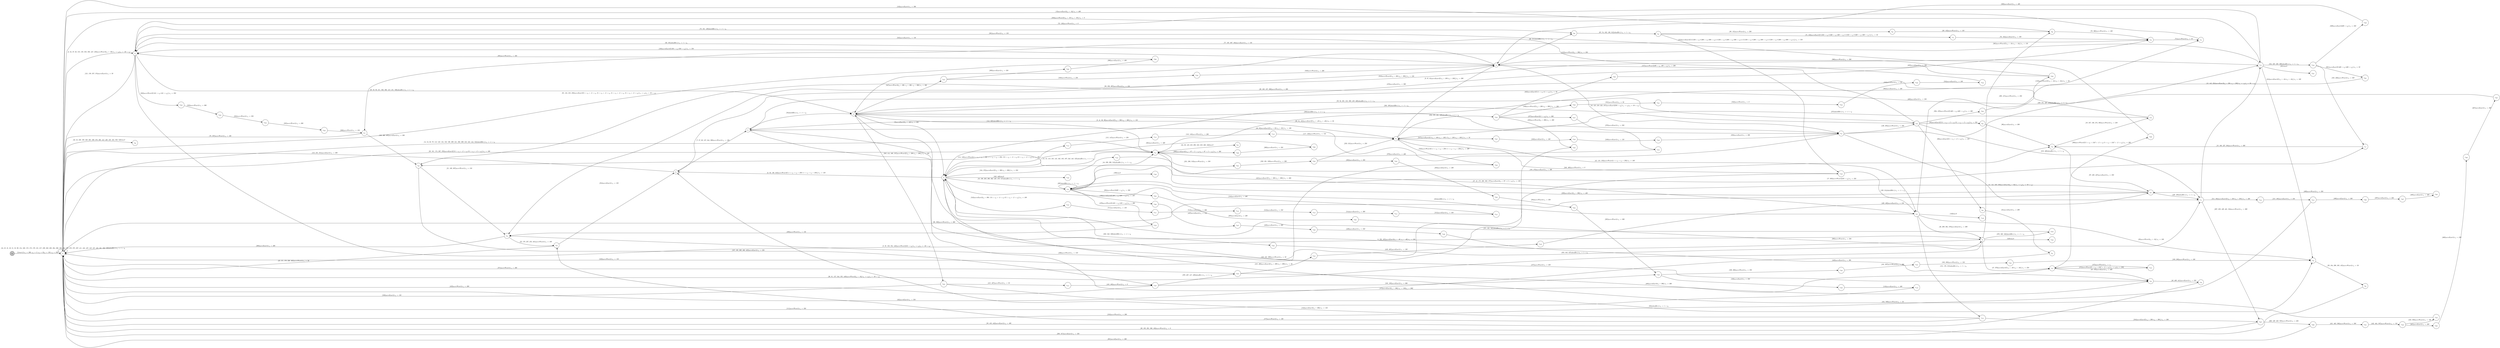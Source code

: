 digraph EFSM{
  graph [rankdir="LR", fontname="Latin Modern Math"];
  node [color="black", fillcolor="white", shape="circle", style="filled", fontname="Latin Modern Math"];
  edge [fontname="Latin Modern Math"];

  s0[fillcolor="gray", label=<s<sub>0</sub>>];
  s1[label=<s<sub>1</sub>>];
  s2[label=<s<sub>2</sub>>];
  s3[label=<s<sub>3</sub>>];
  s4[label=<s<sub>4</sub>>];
  s5[label=<s<sub>5</sub>>];
  s6[label=<s<sub>6</sub>>];
  s7[label=<s<sub>7</sub>>];
  s8[label=<s<sub>8</sub>>];
  s9[label=<s<sub>9</sub>>];
  s10[label=<s<sub>10</sub>>];
  s11[label=<s<sub>11</sub>>];
  s12[label=<s<sub>12</sub>>];
  s14[label=<s<sub>14</sub>>];
  s16[label=<s<sub>16</sub>>];
  s17[label=<s<sub>17</sub>>];
  s18[label=<s<sub>18</sub>>];
  s19[label=<s<sub>19</sub>>];
  s20[label=<s<sub>20</sub>>];
  s21[label=<s<sub>21</sub>>];
  s22[label=<s<sub>22</sub>>];
  s27[label=<s<sub>27</sub>>];
  s28[label=<s<sub>28</sub>>];
  s29[label=<s<sub>29</sub>>];
  s32[label=<s<sub>32</sub>>];
  s47[label=<s<sub>47</sub>>];
  s48[label=<s<sub>48</sub>>];
  s49[label=<s<sub>49</sub>>];
  s59[label=<s<sub>59</sub>>];
  s60[label=<s<sub>60</sub>>];
  s61[label=<s<sub>61</sub>>];
  s64[label=<s<sub>64</sub>>];
  s66[label=<s<sub>66</sub>>];
  s67[label=<s<sub>67</sub>>];
  s68[label=<s<sub>68</sub>>];
  s69[label=<s<sub>69</sub>>];
  s70[label=<s<sub>70</sub>>];
  s71[label=<s<sub>71</sub>>];
  s75[label=<s<sub>75</sub>>];
  s77[label=<s<sub>77</sub>>];
  s95[label=<s<sub>95</sub>>];
  s97[label=<s<sub>97</sub>>];
  s107[label=<s<sub>107</sub>>];
  s108[label=<s<sub>108</sub>>];
  s109[label=<s<sub>109</sub>>];
  s110[label=<s<sub>110</sub>>];
  s114[label=<s<sub>114</sub>>];
  s115[label=<s<sub>115</sub>>];
  s116[label=<s<sub>116</sub>>];
  s138[label=<s<sub>138</sub>>];
  s140[label=<s<sub>140</sub>>];
  s151[label=<s<sub>151</sub>>];
  s163[label=<s<sub>163</sub>>];
  s164[label=<s<sub>164</sub>>];
  s184[label=<s<sub>184</sub>>];
  s190[label=<s<sub>190</sub>>];
  s191[label=<s<sub>191</sub>>];
  s192[label=<s<sub>192</sub>>];
  s199[label=<s<sub>199</sub>>];
  s204[label=<s<sub>204</sub>>];
  s205[label=<s<sub>205</sub>>];
  s207[label=<s<sub>207</sub>>];
  s214[label=<s<sub>214</sub>>];
  s215[label=<s<sub>215</sub>>];
  s221[label=<s<sub>221</sub>>];
  s231[label=<s<sub>231</sub>>];
  s232[label=<s<sub>232</sub>>];
  s234[label=<s<sub>234</sub>>];
  s235[label=<s<sub>235</sub>>];
  s247[label=<s<sub>247</sub>>];
  s248[label=<s<sub>248</sub>>];
  s249[label=<s<sub>249</sub>>];
  s260[label=<s<sub>260</sub>>];
  s270[label=<s<sub>270</sub>>];
  s277[label=<s<sub>277</sub>>];
  s278[label=<s<sub>278</sub>>];
  s282[label=<s<sub>282</sub>>];
  s283[label=<s<sub>283</sub>>];
  s284[label=<s<sub>284</sub>>];
  s299[label=<s<sub>299</sub>>];
  s300[label=<s<sub>300</sub>>];
  s322[label=<s<sub>322</sub>>];
  s329[label=<s<sub>329</sub>>];
  s332[label=<s<sub>332</sub>>];
  s333[label=<s<sub>333</sub>>];
  s334[label=<s<sub>334</sub>>];
  s335[label=<s<sub>335</sub>>];
  s347[label=<s<sub>347</sub>>];
  s348[label=<s<sub>348</sub>>];
  s361[label=<s<sub>361</sub>>];
  s370[label=<s<sub>370</sub>>];
  s380[label=<s<sub>380</sub>>];
  s383[label=<s<sub>383</sub>>];
  s389[label=<s<sub>389</sub>>];
  s390[label=<s<sub>390</sub>>];
  s394[label=<s<sub>394</sub>>];
  s395[label=<s<sub>395</sub>>];
  s402[label=<s<sub>402</sub>>];
  s415[label=<s<sub>415</sub>>];
  s418[label=<s<sub>418</sub>>];
  s419[label=<s<sub>419</sub>>];
  s431[label=<s<sub>431</sub>>];
  s432[label=<s<sub>432</sub>>];
  s433[label=<s<sub>433</sub>>];
  s436[label=<s<sub>436</sub>>];
  s437[label=<s<sub>437</sub>>];
  s438[label=<s<sub>438</sub>>];
  s439[label=<s<sub>439</sub>>];
  s465[label=<s<sub>465</sub>>];
  s466[label=<s<sub>466</sub>>];
  s467[label=<s<sub>467</sub>>];
  s474[label=<s<sub>474</sub>>];
  s479[label=<s<sub>479</sub>>];
  s496[label=<s<sub>496</sub>>];
  s497[label=<s<sub>497</sub>>];
  s498[label=<s<sub>498</sub>>];
  s510[label=<s<sub>510</sub>>];
  s511[label=<s<sub>511</sub>>];
  s512[label=<s<sub>512</sub>>];
  s513[label=<s<sub>513</sub>>];
  s514[label=<s<sub>514</sub>>];
  s515[label=<s<sub>515</sub>>];
  s522[label=<s<sub>522</sub>>];
  s528[label=<s<sub>528</sub>>];
  s530[label=<s<sub>530</sub>>];
  s531[label=<s<sub>531</sub>>];
  s532[label=<s<sub>532</sub>>];
  s533[label=<s<sub>533</sub>>];
  s534[label=<s<sub>534</sub>>];

  s0->s1[label=<<i> [1]start:2/o<sub>1</sub> := 200, o<sub>2</sub> := 3, o<sub>3</sub> := 0&#91;r<sub>3</sub> := 150, r<sub>2</sub> := 250&#93;</i>>];
  s4->s5[label=<<i> [5]moveEast:0&#91;r<sub>3</sub> &gt; -49&#93;/o<sub>1</sub> := 200</i>>];
  s5->s6[label=<<i> [6, 56, 136, 243]moveWest:0&#91;!(-1 &times; r<sub>3</sub> + r<sub>2</sub> &gt; 250&or;-1 &times; r<sub>3</sub> + r<sub>2</sub> &gt; 250)&#93;/o<sub>1</sub> := 150</i>>];
  s11->s12[label=<<i> [12, 142, 224]moveEast:0&#91;r<sub>2</sub> &gt; 250, r<sub>2</sub> &gt; 250&#93;/o<sub>1</sub> := r<sub>2</sub>&#91;r<sub>2</sub> := 50 + r<sub>2</sub>&#93;</i>>];
  s12->s1[label=<<i> [13]moveEast:0&#91;r<sub>3</sub> &gt; -34&#93;/o<sub>1</sub> := 400</i>>];
  s16->s17[label=<<i> [17, 303]moveWest:0&#91;450 &gt; r<sub>2</sub>&#93;/o<sub>1</sub> := 350</i>>];
  s27->s28[label=<<i> [28]moveWest:0&#91;r<sub>3</sub> &gt; -34&#93;/o<sub>1</sub> := 100</i>>];
  s10->s7[label=<<i> [40, 85]moveEast:0&#91;!(r<sub>3</sub> &gt; 33&or;r<sub>3</sub> &gt; 33)&#93;/o<sub>1</sub> := 100</i>>];
  s27->s16[label=<<i> [43]shieldHit:1/o<sub>1</sub> := -1 + i<sub>0</sub></i>>];
  s14->s27[label=<<i> [27, 45, 175, 268, 363, 377]moveEast:0&#91;r<sub>2</sub> &gt; 97 + 2 &times; r<sub>3</sub>&#93;/o<sub>1</sub> := 150</i>>];
  s27->s3[label=<<i> [46, 269, 364, 378]moveEast:0/o<sub>1</sub> := 200</i>>];
  s3->s47[label=<<i> [47, 379]moveEast:0&#91;!(r<sub>3</sub> &gt; -49&or;r<sub>3</sub> &gt; -49)&#93;/o<sub>1</sub> := 250</i>>];
  s47->s48[label=<<i> [48, 476]moveEast:0/o<sub>1</sub> := 300</i>>];
  s7->s4[label=<<i> [58]shieldHit:1/o<sub>1</sub> := -1 + i<sub>0</sub></i>>];
  s59->s60[label=<<i> [60]moveEast:0&#91;51 &gt; r<sub>2</sub> + -2 &times; r<sub>3</sub>&#93;/o<sub>1</sub> := 150</i>>];
  s60->s61[label=<<i> [61]moveEast:0/o<sub>1</sub> := 200</i>>];
  s61->s1[label=<<i> [62]moveEast:0/o<sub>1</sub> := 250</i>>];
  s9->s66[label=<<i> [66, 311]shieldHit:1/o<sub>1</sub> := -1 + i<sub>0</sub></i>>];
  s67->s68[label=<<i> [68, 131]moveWest:0/o<sub>1</sub> := 200</i>>];
  s68->s69[label=<<i> [69, 132]moveWest:0/o<sub>1</sub> := 150</i>>];
  s69->s70[label=<<i> [70, 366]moveWest:0/o<sub>1</sub> := 100</i>>];
  s70->s71[label=<<i> [71]moveWest:0/o<sub>1</sub> := 50</i>>];
  s71->s2[label=<<i> [72, 120]moveWest:0/o<sub>1</sub> := 0</i>>];
  s67->s75[label=<<i> [75, 103]moveEast:0&#91;!(!(350 &gt; r<sub>2</sub>&or;!(300 &gt; r<sub>3</sub>&or;300 &gt; r<sub>3</sub>))&or;!(350 &gt; r<sub>2</sub>&or;!(300 &gt; r<sub>3</sub>&or;300 &gt; r<sub>3</sub>)))&#93;/o<sub>1</sub> := 50</i>>];
  s75->s70[label=<<i> [76, 104]moveEast:0/o<sub>1</sub> := 100</i>>];
  s77->s1[label=<<i> [78, 337]moveWest:0/o<sub>1</sub> := 100</i>>];
  s4->s10[label=<<i> [39, 84, 452]moveEast:0&#91;!(r<sub>3</sub> &gt; -49&or;r<sub>3</sub> &gt; -49)&#93;/o<sub>1</sub> := 50</i>>];
  s6->s7[label=<<i> [7, 57, 89, 137, 244, 398]moveWest:0/o<sub>1</sub> := 100</i>>];
  s7->s8[label=<<i> [8, 41, 86, 90]moveEast:0&#91;!(r<sub>2</sub> &gt; 398&or;r<sub>2</sub> &gt; 398)&#93;/o<sub>1</sub> := 150</i>>];
  s8->s9[label=<<i> [9, 87, 91]moveEast:0&#91;!(r<sub>3</sub> &gt; 100&or;r<sub>3</sub> &gt; 100)&#93;/o<sub>1</sub> := 200</i>>];
  s9->s2[label=<<i> [92, 331]alienHit:1/o<sub>1</sub> := 1 + i<sub>0</sub></i>>];
  s59->s95[label=<<i> [95]moveEast:0&#91;!(51 &gt; r<sub>2</sub> + -2 &times; r<sub>3</sub>&or;51 &gt; r<sub>2</sub> + -2 &times; r<sub>3</sub>)&#93;/o<sub>1</sub> := 250</i>>];
  s95->s18[label=<<i> [96]moveEast:0/o<sub>1</sub> := 300</i>>];
  s18->s97[label=<<i> [97, 228, 427]moveEast:0/o<sub>1</sub> := 350</i>>];
  s97->s1[label=<<i> [98, 500]moveWest:0/o<sub>1</sub> := 300</i>>];
  s2->s66[label=<<i> [73, 101, 129]shieldHit:1/o<sub>1</sub> := -1 + i<sub>0</sub></i>>];
  s107->s108[label=<<i> [108, 189]moveEast:0/o<sub>1</sub> := 300</i>>];
  s108->s109[label=<<i> [109]moveEast:0/o<sub>1</sub> := 350</i>>];
  s109->s110[label=<<i> [110]moveEast:0/o<sub>1</sub> := 400</i>>];
  s110->s1[label=<<i> [111]moveWest:0/o<sub>1</sub> := 350</i>>];
  s5->s114[label=<<i> [114, 146]moveWest:0&#91;-1 &times; r<sub>3</sub> + r<sub>2</sub> &gt; 250, -1 &times; r<sub>3</sub> + r<sub>2</sub> &gt; 250, !(51 &gt; r<sub>2</sub> + -2 &times; r<sub>3</sub>&or;51 &gt; r<sub>2</sub> + -2 &times; r<sub>3</sub>)&#93;/o<sub>1</sub> := 300</i>>];
  s114->s115[label=<<i> [115, 147]moveWest:0/o<sub>1</sub> := 250</i>>];
  s115->s116[label=<<i> [116, 148]moveWest:0/o<sub>1</sub> := 200</i>>];
  s116->s8[label=<<i> [117, 149]moveWest:0/o<sub>1</sub> := 150</i>>];
  s27->s71[label=<<i> [119]moveWest:0&#91;!(r<sub>3</sub> &gt; -34&or;r<sub>3</sub> &gt; -34)&#93;/o<sub>1</sub> := 50</i>>];
  s2->s1[label=<<i> [121, 159, 357, 374]moveEast:0/o<sub>1</sub> := 50</i>>];
  s10->s59[label=<<i> [126, 294]moveWest:0/o<sub>1</sub> := 250</i>>];
  s59->s9[label=<<i> [127]moveWest:0&#91;400 &gt; r<sub>2</sub>, 400 &gt; r<sub>2</sub>&#93;/o<sub>1</sub> := 200</i>>];
  s9->s2[label=<<i> [128]moveEast:0&#91;!(350 &gt; r<sub>2</sub>&or;350 &gt; r<sub>2</sub>)&#93;/o<sub>1</sub> := 250</i>>];
  s69->s1[label=<<i> [133]moveEast:0/o<sub>1</sub> := 200</i>>];
  s27->s140[label=<<i> [140]lose:0</i>>];
  s12->s4[label=<<i> [143]moveWest:0&#91;r<sub>2</sub> &gt; 398&#93;/o<sub>1</sub> := 350</i>>];
  s4->s14[label=<<i> [144, 325]shieldHit:1/o<sub>1</sub> := -1 + i<sub>0</sub></i>>];
  s8->s27[label=<<i> [42, 118, 150]moveWest:0&#91;-1 &times; r<sub>3</sub> + r<sub>2</sub> &gt; 250&#93;/o<sub>1</sub> := 100</i>>];
  s151->s6[label=<<i> [152]moveEast:0&#91;r<sub>2</sub> &gt; 398&#93;/o<sub>1</sub> := 150</i>>];
  s1->s2[label=<<i> [2, 34, 37, 82, 155, 158, 353, 356, 447, 450]moveWest:0&#91;r<sub>3</sub> &gt; -50&#93;/o<sub>1</sub> := r<sub>3</sub>&#91;r<sub>3</sub> := -50 + r<sub>3</sub>&#93;</i>>];
  s5->s163[label=<<i> [163, 446]win:0</i>>];
  s164->s17[label=<<i> [165, 226]moveWest:0/o<sub>1</sub> := 350</i>>];
  s18->s19[label=<<i> [19, 167, 186, 274, 305]moveWest:0/o<sub>1</sub> := 250</i>>];
  s19->s20[label=<<i> [20, 168, 187, 306]moveWest:0/o<sub>1</sub> := 200</i>>];
  s27->s151[label=<<i> [151, 176, 315]alienHit:1/o<sub>1</sub> := 1 + i<sub>0</sub></i>>];
  s151->s22[label=<<i> [177]moveWest:0/o<sub>1</sub> := 100</i>>];
  s22->s1[label=<<i> [23, 171, 178, 238, 482]moveWest:0/o<sub>1</sub> := 50</i>>];
  s5->s184[label=<<i> [184, 272]moveEast:0&#91;!(r<sub>2</sub> &gt; 398&or;r<sub>2</sub> &gt; 398)&#93;/o<sub>1</sub> := 250</i>>];
  s184->s18[label=<<i> [185, 273]moveEast:0/o<sub>1</sub> := 300</i>>];
  s108->s190[label=<<i> [190, 286]moveWest:0/o<sub>1</sub> := 250</i>>];
  s190->s191[label=<<i> [191, 287]moveWest:0/o<sub>1</sub> := 200</i>>];
  s191->s192[label=<<i> [192, 288]moveWest:0/o<sub>1</sub> := 150</i>>];
  s192->s28[label=<<i> [193, 289]moveWest:0/o<sub>1</sub> := 100</i>>];
  s16->s199[label=<<i> [199]win:0</i>>];
  s10->s4[label=<<i> [200]shieldHit:1/o<sub>1</sub> := -1 + i<sub>0</sub></i>>];
  s4->s59[label=<<i> [59, 94, 201, 212, 393, 459, 469]alienHit:1/o<sub>1</sub> := 1 + i<sub>0</sub></i>>];
  s59->s5[label=<<i> [202, 295]shieldHit:1/o<sub>1</sub> := -1 + i<sub>0</sub></i>>];
  s16->s204[label=<<i> [204]moveEast:0&#91;400 &gt; r<sub>2</sub>&#93;/o<sub>1</sub> := 350</i>>];
  s204->s205[label=<<i> [205]moveEast:0/o<sub>1</sub> := 400</i>>];
  s205->s11[label=<<i> [206]moveWest:0/o<sub>1</sub> := 350</i>>];
  s11->s207[label=<<i> [207, 259, 429, 461, 504]moveWest:0/o<sub>1</sub> := 300</i>>];
  s207->s1[label=<<i> [208, 317]moveEast:0/o<sub>1</sub> := 350</i>>];
  s59->s11[label=<<i> [213, 460]alienHit:1/o<sub>1</sub> := 1 + i<sub>0</sub></i>>];
  s11->s214[label=<<i> [214, 494]moveEast:0&#91;!(r<sub>2</sub> &gt; 250&or;r<sub>2</sub> &gt; 250)&#93;/o<sub>1</sub> := 200</i>>];
  s214->s215[label=<<i> [215, 495]moveEast:0/o<sub>1</sub> := 250</i>>];
  s215->s1[label=<<i> [216]moveWest:0/o<sub>1</sub> := 200</i>>];
  s1->s9[label=<<i> [65, 124, 218, 256]moveEast:0&#91;51 &gt; r<sub>2</sub> + -2 &times; r<sub>3</sub>, 51 &gt; r<sub>2</sub> + -2 &times; r<sub>3</sub>, 51 &gt; r<sub>2</sub> + -2 &times; r<sub>3</sub>, 51 &gt; r<sub>2</sub> + -2 &times; r<sub>3</sub>&#93;/o<sub>1</sub> := r<sub>2</sub>&#91;r<sub>2</sub> := 50 + r<sub>2</sub>&#93;</i>>];
  s9->s10[label=<<i> [10, 125, 219, 222, 257]moveEast:0&#91;350 &gt; r<sub>2</sub>&#93;/o<sub>1</sub> := r<sub>2</sub>&#91;r<sub>2</sub> := 50 + r<sub>2</sub>&#93;</i>>];
  s10->s12[label=<<i> [220, 251, 327, 453]alienHit:1/o<sub>1</sub> := 1 + i<sub>0</sub></i>>];
  s12->s221[label=<<i> [221]win:0</i>>];
  s10->s11[label=<<i> [11, 141, 223, 258]moveEast:0&#91;r<sub>3</sub> &gt; 33&#93;/o<sub>1</sub> := r<sub>2</sub>&#91;r<sub>2</sub> := 50 + r<sub>2</sub>&#93;</i>>];
  s97->s16[label=<<i> [229]moveEast:0&#91;r<sub>2</sub> &gt; 398&#93;/o<sub>1</sub> := 400</i>>];
  s16->s14[label=<<i> [44, 230, 298, 518]alienHit:1/o<sub>1</sub> := 1 + i<sub>0</sub></i>>];
  s232->s8[label=<<i> [233, 521]moveWest:0/o<sub>1</sub> := 250</i>>];
  s234->s235[label=<<i> [235]moveWest:0&#91;r<sub>2</sub> &gt; 398&#93;/o<sub>1</sub> := 200</i>>];
  s235->s21[label=<<i> [236]moveWest:0/o<sub>1</sub> := 150</i>>];
  s7->s138[label=<<i> [138, 245, 399]moveWest:0/o<sub>1</sub> := 50</i>>];
  s138->s8[label=<<i> [246, 400]moveWest:0/o<sub>1</sub> := 0</i>>];
  s8->s247[label=<<i> [247]moveEast:0&#91;!(!(r<sub>3</sub> &gt; 100&or;r<sub>3</sub> &gt; 100)&or;!(r<sub>3</sub> &gt; 100&or;r<sub>3</sub> &gt; 100))&#93;/o<sub>1</sub> := 50</i>>];
  s247->s248[label=<<i> [248]moveEast:0/o<sub>1</sub> := 100</i>>];
  s248->s249[label=<<i> [249]moveEast:0/o<sub>1</sub> := 150</i>>];
  s249->s10[label=<<i> [250]moveEast:0/o<sub>1</sub> := 200</i>>];
  s12->s21[label=<<i> [252]moveWest:0&#91;!(r<sub>2</sub> &gt; 398&or;r<sub>2</sub> &gt; 398)&#93;/o<sub>1</sub> := 150</i>>];
  s21->s22[label=<<i> [22, 170, 237, 253, 481]moveWest:0/o<sub>1</sub> := 100</i>>];
  s22->s6[label=<<i> [254]moveEast:0/o<sub>1</sub> := 150</i>>];
  s207->s260[label=<<i> [260, 430, 462, 505]moveWest:0/o<sub>1</sub> := 250</i>>];
  s260->s1[label=<<i> [261]moveEast:0/o<sub>1</sub> := 300</i>>];
  s3->s270[label=<<i> [270, 320, 340]shieldHit:1/o<sub>1</sub> := -1 + i<sub>0</sub></i>>];
  s270->s5[label=<<i> [271, 321, 341]alienHit:1/o<sub>1</sub> := 1 + i<sub>0</sub></i>>];
  s19->s8[label=<<i> [275]shieldHit:1/o<sub>1</sub> := -1 + i<sub>0</sub></i>>];
  s234->s277[label=<<i> [277]moveEast:0&#91;11 &gt; r<sub>3</sub>&#93;/o<sub>1</sub> := 300</i>>];
  s277->s278[label=<<i> [278]moveEast:0/o<sub>1</sub> := 350</i>>];
  s278->s14[label=<<i> [279]moveEast:0/o<sub>1</sub> := 400</i>>];
  s232->s282[label=<<i> [282]moveEast:0/o<sub>1</sub> := 350</i>>];
  s282->s283[label=<<i> [283]moveEast:0/o<sub>1</sub> := 400</i>>];
  s283->s284[label=<<i> [284]moveWest:0/o<sub>1</sub> := 350</i>>];
  s284->s108[label=<<i> [285]moveWest:0/o<sub>1</sub> := 300</i>>];
  s16->s16[label=<<i> [297]shieldHit:1/o<sub>1</sub> := -1 + i<sub>0</sub></i>>];
  s14->s299[label=<<i> [299]moveEast:0&#91;!(r<sub>2</sub> &gt; 97 + 2 &times; r<sub>3</sub>&or;r<sub>2</sub> &gt; 97 + 2 &times; r<sub>3</sub>)&#93;/o<sub>1</sub> := 300</i>>];
  s299->s300[label=<<i> [300]moveEast:0/o<sub>1</sub> := 350</i>>];
  s300->s5[label=<<i> [301]moveEast:0/o<sub>1</sub> := 400</i>>];
  s17->s18[label=<<i> [18, 166, 227, 304]moveWest:0/o<sub>1</sub> := 300</i>>];
  s20->s21[label=<<i> [21, 169, 307]moveWest:0/o<sub>1</sub> := 150</i>>];
  s21->s1[label=<<i> [308]moveEast:0/o<sub>1</sub> := 200</i>>];
  s14->s64[label=<<i> [64, 80, 123, 210, 293, 310, 319, 326, 346]lose:0</i>>];
  s66->s67[label=<<i> [67, 74, 102, 130, 312]alienHit:1/o<sub>1</sub> := 1 + i<sub>0</sub></i>>];
  s67->s138[label=<<i> [313]moveEast:0&#91;!(!(!(350 &gt; r<sub>2</sub>&or;!(300 &gt; r<sub>3</sub>&or;300 &gt; r<sub>3</sub>))&or;!(350 &gt; r<sub>2</sub>&or;!(300 &gt; r<sub>3</sub>&or;300 &gt; r<sub>3</sub>)))&or;!(!(350 &gt; r<sub>2</sub>&or;!(300 &gt; r<sub>3</sub>&or;300 &gt; r<sub>3</sub>))&or;!(350 &gt; r<sub>2</sub>&or;!(300 &gt; r<sub>3</sub>&or;300 &gt; r<sub>3</sub>))))&#93;/o<sub>1</sub> := 250</i>>];
  s138->s27[label=<<i> [139, 314]shieldHit:1/o<sub>1</sub> := -1 + i<sub>0</sub></i>>];
  s151->s207[label=<<i> [316]moveEast:0&#91;!(r<sub>2</sub> &gt; 398&or;r<sub>2</sub> &gt; 398)&#93;/o<sub>1</sub> := 300</i>>];
  s12->s164[label=<<i> [164, 225, 328, 360]alienHit:1/o<sub>1</sub> := 1 + i<sub>0</sub></i>>];
  s164->s329[label=<<i> [329]moveEast:0&#91;400 &gt; r<sub>2</sub>&#93;/o<sub>1</sub> := 350</i>>];
  s329->s9[label=<<i> [330]moveEast:0/o<sub>1</sub> := 400</i>>];
  s2->s332[label=<<i> [332]moveWest:0&#91;!(101 &gt; r<sub>3</sub>&or;101 &gt; r<sub>3</sub>)&#93;/o<sub>1</sub> := 350</i>>];
  s332->s333[label=<<i> [333]moveWest:0/o<sub>1</sub> := 300</i>>];
  s333->s334[label=<<i> [334]moveWest:0/o<sub>1</sub> := 250</i>>];
  s334->s335[label=<<i> [335]moveWest:0/o<sub>1</sub> := 200</i>>];
  s335->s77[label=<<i> [336]moveWest:0/o<sub>1</sub> := 150</i>>];
  s5->s322[label=<<i> [322, 342, 526]shieldHit:1/o<sub>1</sub> := -1 + i<sub>0</sub></i>>];
  s322->s3[label=<<i> [323, 343, 527]alienHit:1/o<sub>1</sub> := 1 + i<sub>0</sub></i>>];
  s3->s1[label=<<i> [36, 81, 157, 344, 355, 449]moveWest:0&#91;r<sub>3</sub> &gt; -34&#93;/o<sub>1</sub> := r<sub>3</sub>&#91;r<sub>3</sub> := -50 + r<sub>3</sub>&#93;</i>>];
  s4->s347[label=<<i> [347]moveWest:0&#91;r<sub>2</sub> &gt; 398, r<sub>2</sub> &gt; 398, r<sub>2</sub> &gt; 398&#93;/o<sub>1</sub> := 300</i>>];
  s347->s348[label=<<i> [348]moveWest:0/o<sub>1</sub> := 250</i>>];
  s348->s9[label=<<i> [349]moveWest:0/o<sub>1</sub> := 200</i>>];
  s9->s6[label=<<i> [88, 350, 397]moveWest:0/o<sub>1</sub> := 150</i>>];
  s6->s1[label=<<i> [153, 255, 351]moveEast:0/o<sub>1</sub> := 200</i>>];
  s2->s3[label=<<i> [3, 35, 156, 354, 448]moveWest:0&#91;101 &gt; r<sub>3</sub>&#93;/o<sub>1</sub> := r<sub>3</sub>&#91;r<sub>3</sub> := -50 + r<sub>3</sub>&#93;</i>>];
  s1->s12[label=<<i> [359]moveWest:0&#91;!(r<sub>3</sub> &gt; -50&or;r<sub>3</sub> &gt; -50)&#93;/o<sub>1</sub> := 0</i>>];
  s164->s361[label=<<i> [361]moveEast:0&#91;!(400 &gt; r<sub>2</sub>&or;400 &gt; r<sub>2</sub>)&#93;/o<sub>1</sub> := 50</i>>];
  s361->s14[label=<<i> [362]moveEast:0/o<sub>1</sub> := 100</i>>];
  s3->s69[label=<<i> [365]moveWest:0&#91;!(r<sub>3</sub> &gt; -34&or;r<sub>3</sub> &gt; -34)&#93;/o<sub>1</sub> := 150</i>>];
  s70->s77[label=<<i> [77, 105, 367, 404]moveEast:0/o<sub>1</sub> := 150</i>>];
  s77->s20[label=<<i> [106, 368, 405]moveEast:0/o<sub>1</sub> := 200</i>>];
  s370->s1[label=<<i> [371]moveWest:0/o<sub>1</sub> := 200</i>>];
  s1->s14[label=<<i> [26, 161, 174, 267, 376]moveEast:0&#91;!(51 &gt; r<sub>2</sub> + -2 &times; r<sub>3</sub>&or;51 &gt; r<sub>2</sub> + -2 &times; r<sub>3</sub>)&#93;/o<sub>1</sub> := 100</i>>];
  s47->s380[label=<<i> [380]moveWest:0&#91;!(5 &times; r<sub>2</sub> &gt; 1347 + -2 &times; r<sub>3</sub>&or;5 &times; r<sub>2</sub> &gt; 1347 + -2 &times; r<sub>3</sub>)&#93;/o<sub>1</sub> := 200</i>>];
  s380->s2[label=<<i> [381]moveWest:0/o<sub>1</sub> := 150</i>>];
  s383->s28[label=<<i> [384]alienHit:1/o<sub>1</sub> := 1 + i<sub>0</sub></i>>];
  s28->s29[label=<<i> [29, 194, 290, 385, 455]moveWest:0/o<sub>1</sub> := 50</i>>];
  s29->s1[label=<<i> [30, 195, 291, 386, 456]moveWest:0/o<sub>1</sub> := 0</i>>];
  s347->s389[label=<<i> [389]moveEast:0/o<sub>1</sub> := 350</i>>];
  s389->s390[label=<<i> [390]moveEast:0/o<sub>1</sub> := 400</i>>];
  s390->s2[label=<<i> [391]moveWest:0/o<sub>1</sub> := 350</i>>];
  s2->s4[label=<<i> [38, 83, 93, 211, 382, 392, 413, 451, 536]alienHit:1/o<sub>1</sub> := 1 + i<sub>0</sub></i>>];
  s59->s394[label=<<i> [394, 470]moveWest:0&#91;!(400 &gt; r<sub>2</sub>&or;400 &gt; r<sub>2</sub>)&#93;/o<sub>1</sub> := 300</i>>];
  s394->s395[label=<<i> [395, 471]moveWest:0/o<sub>1</sub> := 250</i>>];
  s395->s9[label=<<i> [396]moveWest:0/o<sub>1</sub> := 200</i>>];
  s234->s402[label=<<i> [402]moveEast:0&#91;!(11 &gt; r<sub>3</sub>&or;11 &gt; r<sub>3</sub>)&#93;/o<sub>1</sub> := 50</i>>];
  s402->s70[label=<<i> [403]moveEast:0/o<sub>1</sub> := 100</i>>];
  s20->s107[label=<<i> [107, 188, 369, 406, 422]moveEast:0/o<sub>1</sub> := 250</i>>];
  s107->s370[label=<<i> [370, 407, 417, 489]alienHit:1/o<sub>1</sub> := 1 + i<sub>0</sub></i>>];
  s370->s48[label=<<i> [408]moveEast:0&#91;r<sub>2</sub> &gt; 398&#93;/o<sub>1</sub> := 300</i>>];
  s48->s49[label=<<i> [49, 409, 441]moveEast:0/o<sub>1</sub> := 350</i>>];
  s49->s1[label=<<i> [50, 410, 442]moveEast:0/o<sub>1</sub> := 400</i>>];
  s383->s415[label=<<i> [415, 487]moveWest:0/o<sub>1</sub> := 50</i>>];
  s415->s107[label=<<i> [416, 488]moveWest:0/o<sub>1</sub> := 0</i>>];
  s370->s418[label=<<i> [418, 490]moveEast:0&#91;!(r<sub>2</sub> &gt; 398&or;r<sub>2</sub> &gt; 398)&#93;/o<sub>1</sub> := 50</i>>];
  s418->s419[label=<<i> [419, 491]moveEast:0/o<sub>1</sub> := 100</i>>];
  s419->s97[label=<<i> [420, 492]moveEast:0/o<sub>1</sub> := 150</i>>];
  s97->s20[label=<<i> [421]moveEast:0&#91;!(r<sub>2</sub> &gt; 398&or;r<sub>2</sub> &gt; 398)&#93;/o<sub>1</sub> := 200</i>>];
  s107->s1[label=<<i> [423]moveWest:0/o<sub>1</sub> := 200</i>>];
  s97->s11[label=<<i> [428, 493]alienHit:1/o<sub>1</sub> := 1 + i<sub>0</sub></i>>];
  s260->s431[label=<<i> [431, 463, 506]moveWest:0/o<sub>1</sub> := 200</i>>];
  s431->s432[label=<<i> [432, 464, 507]moveWest:0/o<sub>1</sub> := 150</i>>];
  s432->s433[label=<<i> [433, 508]moveWest:0/o<sub>1</sub> := 100</i>>];
  s433->s5[label=<<i> [434, 509]moveWest:0/o<sub>1</sub> := 50</i>>];
  s16->s436[label=<<i> [436]moveEast:0&#91;!(400 &gt; r<sub>2</sub>&or;400 &gt; r<sub>2</sub>)&#93;/o<sub>1</sub> := 100</i>>];
  s436->s437[label=<<i> [437]moveEast:0/o<sub>1</sub> := 150</i>>];
  s437->s438[label=<<i> [438]moveEast:0/o<sub>1</sub> := 200</i>>];
  s438->s439[label=<<i> [439]moveEast:0/o<sub>1</sub> := 250</i>>];
  s439->s48[label=<<i> [440]moveEast:0/o<sub>1</sub> := 300</i>>];
  s1->s14[label=<<i> [14, 54, 63, 79, 112, 122, 134, 182, 196, 209, 241, 292, 309, 318, 345, 444, 524]shieldHit:1/o<sub>1</sub> := -1 + i<sub>0</sub></i>>];
  s12->s28[label=<<i> [454]moveEast:0&#91;!(r<sub>3</sub> &gt; -34&or;r<sub>3</sub> &gt; -34)&#93;/o<sub>1</sub> := 100</i>>];
  s432->s465[label=<<i> [465]moveEast:0/o<sub>1</sub> := 200</i>>];
  s465->s466[label=<<i> [466]moveEast:0/o<sub>1</sub> := 250</i>>];
  s466->s467[label=<<i> [467]moveEast:0/o<sub>1</sub> := 300</i>>];
  s467->s4[label=<<i> [468]moveEast:0/o<sub>1</sub> := 350</i>>];
  s395->s7[label=<<i> [472]moveEast:0/o<sub>1</sub> := 300</i>>];
  s7->s47[label=<<i> [473]moveEast:0&#91;r<sub>2</sub> &gt; 398&#93;/o<sub>1</sub> := 350&#91;r<sub>3</sub> := 300&#93;</i>>];
  s47->s474[label=<<i> [474]moveWest:0&#91;5 &times; r<sub>2</sub> &gt; 1347 + -2 &times; r<sub>3</sub>&#93;/o<sub>1</sub> := r<sub>3</sub>&#91;r<sub>3</sub> := 250&#93;</i>>];
  s474->s47[label=<<i> [475]moveWest:0/o<sub>1</sub> := r<sub>3</sub></i>>];
  s48->s5[label=<<i> [477]moveWest:0/o<sub>1</sub> := 250</i>>];
  s5->s16[label=<<i> [16, 198, 203, 296, 302, 435, 478, 517]alienHit:1/o<sub>1</sub> := 1 + i<sub>0</sub></i>>];
  s16->s479[label=<<i> [479]moveWest:0&#91;!(450 &gt; r<sub>2</sub>&or;450 &gt; r<sub>2</sub>)&#93;/o<sub>1</sub> := 200</i>>];
  s479->s21[label=<<i> [480]moveWest:0/o<sub>1</sub> := 150</i>>];
  s3->s4[label=<<i> [4, 324, 485]moveEast:0&#91;r<sub>3</sub> &gt; -49, r<sub>3</sub> &gt; -49&#93;/o<sub>1</sub> := 150</i>>];
  s4->s383[label=<<i> [383, 414, 486, 537]moveWest:0&#91;!(r<sub>2</sub> &gt; 398&or;r<sub>2</sub> &gt; 398)&#93;/o<sub>1</sub> := 100</i>>];
  s215->s496[label=<<i> [496]moveEast:0/o<sub>1</sub> := 300</i>>];
  s496->s497[label=<<i> [497]moveEast:0/o<sub>1</sub> := 350</i>>];
  s497->s498[label=<<i> [498]moveEast:0/o<sub>1</sub> := 400</i>>];
  s498->s97[label=<<i> [499]moveWest:0/o<sub>1</sub> := 350</i>>];
  s1->s1[label=<<i> [24, 25, 31, 33, 51, 52, 99, 154, 160, 172, 173, 179, 181, 217, 239, 262, 263, 264, 266, 338, 352, 358, 372, 375, 387, 411, 424, 425, 443, 457, 483, 501, 502, 539]alienHit:1/o<sub>1</sub> := 1 + i<sub>0</sub></i>>];
  s1->s32[label=<<i> [32, 53, 100, 180, 240, 265, 339, 373, 388, 412, 426, 458, 484, 503, 540]win:0</i>>];
  s5->s510[label=<<i> [510]moveEast:0&#91;r<sub>2</sub> &gt; 398, !(51 &gt; r<sub>2</sub> + -2 &times; r<sub>3</sub>&or;51 &gt; r<sub>2</sub> + -2 &times; r<sub>3</sub>)&#93;/o<sub>1</sub> := 100</i>>];
  s510->s511[label=<<i> [511]moveEast:0/o<sub>1</sub> := 150</i>>];
  s511->s512[label=<<i> [512]moveEast:0/o<sub>1</sub> := 200</i>>];
  s512->s513[label=<<i> [513]moveEast:0/o<sub>1</sub> := 250</i>>];
  s513->s514[label=<<i> [514]moveEast:0/o<sub>1</sub> := 300</i>>];
  s514->s515[label=<<i> [515]moveEast:0/o<sub>1</sub> := 350</i>>];
  s515->s5[label=<<i> [516]moveEast:0/o<sub>1</sub> := 400</i>>];
  s14->s231[label=<<i> [231, 280, 519]moveWest:0/o<sub>1</sub> := 350</i>>];
  s231->s232[label=<<i> [232, 281, 520]moveWest:0/o<sub>1</sub> := 300</i>>];
  s8->s522[label=<<i> [522]moveWest:0&#91;!(-1 &times; r<sub>3</sub> + r<sub>2</sub> &gt; 250&or;-1 &times; r<sub>3</sub> + r<sub>2</sub> &gt; 250)&#93;/o<sub>1</sub> := 200</i>>];
  s522->s1[label=<<i> [523]moveWest:0/o<sub>1</sub> := 150</i>>];
  s14->s5[label=<<i> [15, 55, 113, 135, 145, 162, 183, 197, 242, 445, 525]alienHit:1/o<sub>1</sub> := 1 + i<sub>0</sub></i>>];
  s3->s528[label=<<i> [528]win:0</i>>];
  s8->s234[label=<<i> [234, 276, 401, 529]alienHit:1/o<sub>1</sub> := 1 + i<sub>0</sub></i>>];
  s234->s530[label=<<i> [530]moveWest:0&#91;!(r<sub>2</sub> &gt; 398&or;r<sub>2</sub> &gt; 398)&#93;/o<sub>1</sub> := 100</i>>];
  s530->s531[label=<<i> [531]moveWest:0/o<sub>1</sub> := 50</i>>];
  s531->s532[label=<<i> [532]moveWest:0/o<sub>1</sub> := 0</i>>];
  s532->s533[label=<<i> [533]moveEast:0/o<sub>1</sub> := 50</i>>];
  s533->s534[label=<<i> [534]moveEast:0/o<sub>1</sub> := 100</i>>];
  s534->s2[label=<<i> [535]moveEast:0/o<sub>1</sub> := 150</i>>];
  s383->s1[label=<<i> [538]moveEast:0/o<sub>1</sub> := 150</i>>];
}